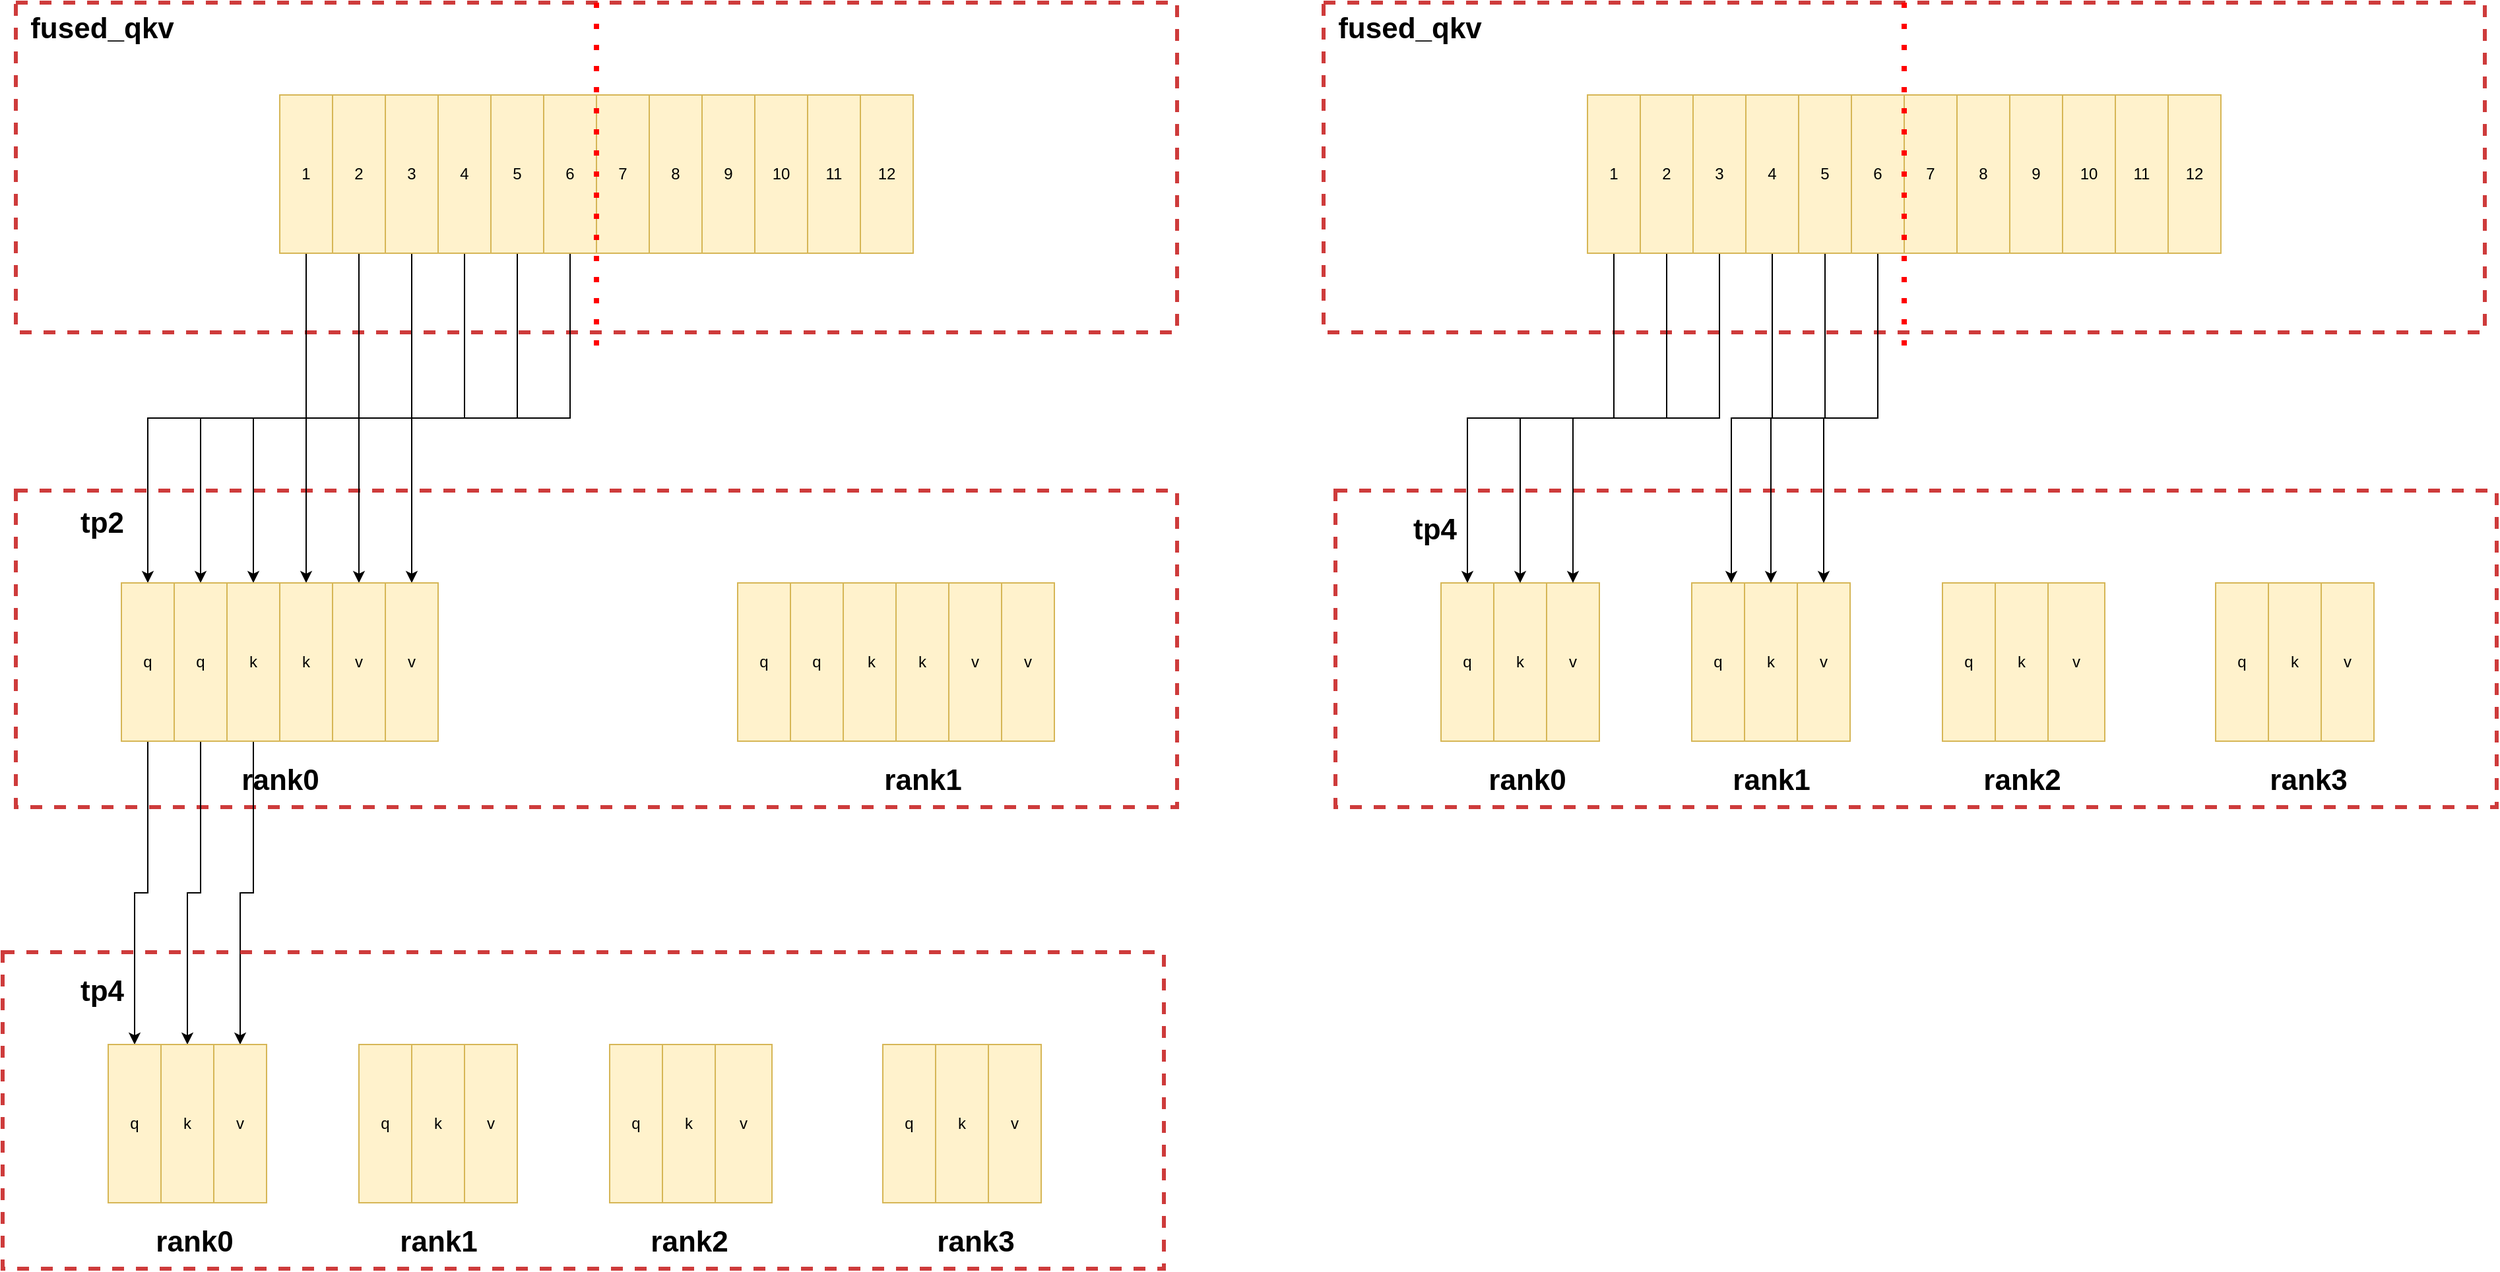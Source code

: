 <mxfile version="28.1.2">
  <diagram name="第 1 页" id="qdPujDKUlXKJ9pawTFB2">
    <mxGraphModel dx="2421" dy="1348" grid="1" gridSize="10" guides="1" tooltips="1" connect="1" arrows="1" fold="1" page="1" pageScale="1" pageWidth="827" pageHeight="1169" math="0" shadow="0">
      <root>
        <mxCell id="0" />
        <mxCell id="1" parent="0" />
        <mxCell id="VnAICG5ymwRhYKLLCskk-14" value="" style="whiteSpace=wrap;html=1;fillColor=none;dashed=1;strokeWidth=3;strokeColor=light-dark(#ce3b3b, #ededed);" vertex="1" parent="1">
          <mxGeometry x="610" y="560" width="880" height="240" as="geometry" />
        </mxCell>
        <mxCell id="VnAICG5ymwRhYKLLCskk-2" value="" style="whiteSpace=wrap;html=1;fillColor=none;dashed=1;strokeWidth=3;strokeColor=light-dark(#ce3b3b, #ededed);" vertex="1" parent="1">
          <mxGeometry x="610" y="190" width="880" height="250" as="geometry" />
        </mxCell>
        <mxCell id="VnAICG5ymwRhYKLLCskk-78" style="edgeStyle=orthogonalEdgeStyle;rounded=0;orthogonalLoop=1;jettySize=auto;html=1;exitX=0.5;exitY=1;exitDx=0;exitDy=0;entryX=0.5;entryY=0;entryDx=0;entryDy=0;" edge="1" parent="1" source="VnAICG5ymwRhYKLLCskk-1" target="VnAICG5ymwRhYKLLCskk-15">
          <mxGeometry relative="1" as="geometry" />
        </mxCell>
        <mxCell id="VnAICG5ymwRhYKLLCskk-1" value="1" style="rounded=0;whiteSpace=wrap;html=1;fillColor=#fff2cc;strokeColor=#d6b656;" vertex="1" parent="1">
          <mxGeometry x="810" y="260" width="40" height="120" as="geometry" />
        </mxCell>
        <mxCell id="VnAICG5ymwRhYKLLCskk-80" style="edgeStyle=orthogonalEdgeStyle;rounded=0;orthogonalLoop=1;jettySize=auto;html=1;exitX=0.5;exitY=1;exitDx=0;exitDy=0;entryX=0.5;entryY=0;entryDx=0;entryDy=0;" edge="1" parent="1" source="VnAICG5ymwRhYKLLCskk-3" target="VnAICG5ymwRhYKLLCskk-16">
          <mxGeometry relative="1" as="geometry" />
        </mxCell>
        <mxCell id="VnAICG5ymwRhYKLLCskk-3" value="2" style="rounded=0;whiteSpace=wrap;html=1;fillColor=#fff2cc;strokeColor=#d6b656;" vertex="1" parent="1">
          <mxGeometry x="850" y="260" width="40" height="120" as="geometry" />
        </mxCell>
        <mxCell id="VnAICG5ymwRhYKLLCskk-81" style="edgeStyle=orthogonalEdgeStyle;rounded=0;orthogonalLoop=1;jettySize=auto;html=1;exitX=0.5;exitY=1;exitDx=0;exitDy=0;entryX=0.5;entryY=0;entryDx=0;entryDy=0;" edge="1" parent="1" source="VnAICG5ymwRhYKLLCskk-4" target="VnAICG5ymwRhYKLLCskk-17">
          <mxGeometry relative="1" as="geometry" />
        </mxCell>
        <mxCell id="VnAICG5ymwRhYKLLCskk-4" value="3" style="rounded=0;whiteSpace=wrap;html=1;fillColor=#fff2cc;strokeColor=#d6b656;" vertex="1" parent="1">
          <mxGeometry x="890" y="260" width="40" height="120" as="geometry" />
        </mxCell>
        <mxCell id="VnAICG5ymwRhYKLLCskk-82" style="edgeStyle=orthogonalEdgeStyle;rounded=0;orthogonalLoop=1;jettySize=auto;html=1;exitX=0.5;exitY=1;exitDx=0;exitDy=0;entryX=0.5;entryY=0;entryDx=0;entryDy=0;" edge="1" parent="1" source="VnAICG5ymwRhYKLLCskk-5" target="VnAICG5ymwRhYKLLCskk-18">
          <mxGeometry relative="1" as="geometry" />
        </mxCell>
        <mxCell id="VnAICG5ymwRhYKLLCskk-5" value="4" style="rounded=0;whiteSpace=wrap;html=1;fillColor=#fff2cc;strokeColor=#d6b656;" vertex="1" parent="1">
          <mxGeometry x="930" y="260" width="40" height="120" as="geometry" />
        </mxCell>
        <mxCell id="VnAICG5ymwRhYKLLCskk-83" style="edgeStyle=orthogonalEdgeStyle;rounded=0;orthogonalLoop=1;jettySize=auto;html=1;exitX=0.5;exitY=1;exitDx=0;exitDy=0;entryX=0.5;entryY=0;entryDx=0;entryDy=0;" edge="1" parent="1" source="VnAICG5ymwRhYKLLCskk-6" target="VnAICG5ymwRhYKLLCskk-19">
          <mxGeometry relative="1" as="geometry" />
        </mxCell>
        <mxCell id="VnAICG5ymwRhYKLLCskk-6" value="5" style="rounded=0;whiteSpace=wrap;html=1;fillColor=#fff2cc;strokeColor=#d6b656;" vertex="1" parent="1">
          <mxGeometry x="970" y="260" width="40" height="120" as="geometry" />
        </mxCell>
        <mxCell id="VnAICG5ymwRhYKLLCskk-84" style="edgeStyle=orthogonalEdgeStyle;rounded=0;orthogonalLoop=1;jettySize=auto;html=1;exitX=0.5;exitY=1;exitDx=0;exitDy=0;entryX=0.5;entryY=0;entryDx=0;entryDy=0;" edge="1" parent="1" source="VnAICG5ymwRhYKLLCskk-7" target="VnAICG5ymwRhYKLLCskk-20">
          <mxGeometry relative="1" as="geometry" />
        </mxCell>
        <mxCell id="VnAICG5ymwRhYKLLCskk-7" value="6" style="rounded=0;whiteSpace=wrap;html=1;fillColor=#fff2cc;strokeColor=#d6b656;" vertex="1" parent="1">
          <mxGeometry x="1010" y="260" width="40" height="120" as="geometry" />
        </mxCell>
        <mxCell id="VnAICG5ymwRhYKLLCskk-8" value="7" style="rounded=0;whiteSpace=wrap;html=1;fillColor=#fff2cc;strokeColor=#d6b656;" vertex="1" parent="1">
          <mxGeometry x="1050" y="260" width="40" height="120" as="geometry" />
        </mxCell>
        <mxCell id="VnAICG5ymwRhYKLLCskk-9" value="8" style="rounded=0;whiteSpace=wrap;html=1;fillColor=#fff2cc;strokeColor=#d6b656;" vertex="1" parent="1">
          <mxGeometry x="1090" y="260" width="40" height="120" as="geometry" />
        </mxCell>
        <mxCell id="VnAICG5ymwRhYKLLCskk-10" value="9" style="rounded=0;whiteSpace=wrap;html=1;fillColor=#fff2cc;strokeColor=#d6b656;" vertex="1" parent="1">
          <mxGeometry x="1130" y="260" width="40" height="120" as="geometry" />
        </mxCell>
        <mxCell id="VnAICG5ymwRhYKLLCskk-11" value="10" style="rounded=0;whiteSpace=wrap;html=1;fillColor=#fff2cc;strokeColor=#d6b656;" vertex="1" parent="1">
          <mxGeometry x="1170" y="260" width="40" height="120" as="geometry" />
        </mxCell>
        <mxCell id="VnAICG5ymwRhYKLLCskk-12" value="11" style="rounded=0;whiteSpace=wrap;html=1;fillColor=#fff2cc;strokeColor=#d6b656;" vertex="1" parent="1">
          <mxGeometry x="1210" y="260" width="40" height="120" as="geometry" />
        </mxCell>
        <mxCell id="VnAICG5ymwRhYKLLCskk-13" value="12" style="rounded=0;whiteSpace=wrap;html=1;fillColor=#fff2cc;strokeColor=#d6b656;" vertex="1" parent="1">
          <mxGeometry x="1250" y="260" width="40" height="120" as="geometry" />
        </mxCell>
        <mxCell id="VnAICG5ymwRhYKLLCskk-106" style="edgeStyle=orthogonalEdgeStyle;rounded=0;orthogonalLoop=1;jettySize=auto;html=1;exitX=0.5;exitY=1;exitDx=0;exitDy=0;entryX=0.5;entryY=0;entryDx=0;entryDy=0;" edge="1" parent="1" source="VnAICG5ymwRhYKLLCskk-15" target="VnAICG5ymwRhYKLLCskk-89">
          <mxGeometry relative="1" as="geometry" />
        </mxCell>
        <mxCell id="VnAICG5ymwRhYKLLCskk-15" value="q" style="rounded=0;whiteSpace=wrap;html=1;fillColor=#fff2cc;strokeColor=#d6b656;" vertex="1" parent="1">
          <mxGeometry x="690" y="630" width="40" height="120" as="geometry" />
        </mxCell>
        <mxCell id="VnAICG5ymwRhYKLLCskk-107" style="edgeStyle=orthogonalEdgeStyle;rounded=0;orthogonalLoop=1;jettySize=auto;html=1;exitX=0.5;exitY=1;exitDx=0;exitDy=0;entryX=0.5;entryY=0;entryDx=0;entryDy=0;" edge="1" parent="1" source="VnAICG5ymwRhYKLLCskk-16" target="VnAICG5ymwRhYKLLCskk-90">
          <mxGeometry relative="1" as="geometry" />
        </mxCell>
        <mxCell id="VnAICG5ymwRhYKLLCskk-16" value="q" style="rounded=0;whiteSpace=wrap;html=1;fillColor=#fff2cc;strokeColor=#d6b656;" vertex="1" parent="1">
          <mxGeometry x="730" y="630" width="40" height="120" as="geometry" />
        </mxCell>
        <mxCell id="VnAICG5ymwRhYKLLCskk-108" style="edgeStyle=orthogonalEdgeStyle;rounded=0;orthogonalLoop=1;jettySize=auto;html=1;exitX=0.5;exitY=1;exitDx=0;exitDy=0;entryX=0.5;entryY=0;entryDx=0;entryDy=0;" edge="1" parent="1" source="VnAICG5ymwRhYKLLCskk-17" target="VnAICG5ymwRhYKLLCskk-91">
          <mxGeometry relative="1" as="geometry" />
        </mxCell>
        <mxCell id="VnAICG5ymwRhYKLLCskk-17" value="k" style="rounded=0;whiteSpace=wrap;html=1;fillColor=#fff2cc;strokeColor=#d6b656;" vertex="1" parent="1">
          <mxGeometry x="770" y="630" width="40" height="120" as="geometry" />
        </mxCell>
        <mxCell id="VnAICG5ymwRhYKLLCskk-18" value="k" style="rounded=0;whiteSpace=wrap;html=1;fillColor=#fff2cc;strokeColor=#d6b656;" vertex="1" parent="1">
          <mxGeometry x="810" y="630" width="40" height="120" as="geometry" />
        </mxCell>
        <mxCell id="VnAICG5ymwRhYKLLCskk-19" value="v" style="rounded=0;whiteSpace=wrap;html=1;fillColor=#fff2cc;strokeColor=#d6b656;" vertex="1" parent="1">
          <mxGeometry x="850" y="630" width="40" height="120" as="geometry" />
        </mxCell>
        <mxCell id="VnAICG5ymwRhYKLLCskk-20" value="v" style="rounded=0;whiteSpace=wrap;html=1;fillColor=#fff2cc;strokeColor=#d6b656;" vertex="1" parent="1">
          <mxGeometry x="890" y="630" width="40" height="120" as="geometry" />
        </mxCell>
        <mxCell id="VnAICG5ymwRhYKLLCskk-21" value="q" style="rounded=0;whiteSpace=wrap;html=1;fillColor=#fff2cc;strokeColor=#d6b656;" vertex="1" parent="1">
          <mxGeometry x="1157" y="630" width="40" height="120" as="geometry" />
        </mxCell>
        <mxCell id="VnAICG5ymwRhYKLLCskk-22" value="q" style="rounded=0;whiteSpace=wrap;html=1;fillColor=#fff2cc;strokeColor=#d6b656;" vertex="1" parent="1">
          <mxGeometry x="1197" y="630" width="40" height="120" as="geometry" />
        </mxCell>
        <mxCell id="VnAICG5ymwRhYKLLCskk-23" value="k" style="rounded=0;whiteSpace=wrap;html=1;fillColor=#fff2cc;strokeColor=#d6b656;" vertex="1" parent="1">
          <mxGeometry x="1237" y="630" width="43" height="120" as="geometry" />
        </mxCell>
        <mxCell id="VnAICG5ymwRhYKLLCskk-24" value="k" style="rounded=0;whiteSpace=wrap;html=1;fillColor=#fff2cc;strokeColor=#d6b656;" vertex="1" parent="1">
          <mxGeometry x="1277" y="630" width="40" height="120" as="geometry" />
        </mxCell>
        <mxCell id="VnAICG5ymwRhYKLLCskk-25" value="v" style="rounded=0;whiteSpace=wrap;html=1;fillColor=#fff2cc;strokeColor=#d6b656;" vertex="1" parent="1">
          <mxGeometry x="1317" y="630" width="40" height="120" as="geometry" />
        </mxCell>
        <mxCell id="VnAICG5ymwRhYKLLCskk-26" value="v" style="rounded=0;whiteSpace=wrap;html=1;fillColor=#fff2cc;strokeColor=#d6b656;" vertex="1" parent="1">
          <mxGeometry x="1357" y="630" width="40" height="120" as="geometry" />
        </mxCell>
        <mxCell id="VnAICG5ymwRhYKLLCskk-27" value="" style="whiteSpace=wrap;html=1;fillColor=none;dashed=1;strokeWidth=3;strokeColor=light-dark(#ce3b3b, #ededed);" vertex="1" parent="1">
          <mxGeometry x="1610" y="560" width="880" height="240" as="geometry" />
        </mxCell>
        <mxCell id="VnAICG5ymwRhYKLLCskk-28" value="q" style="rounded=0;whiteSpace=wrap;html=1;fillColor=#fff2cc;strokeColor=#d6b656;" vertex="1" parent="1">
          <mxGeometry x="1690" y="630" width="40" height="120" as="geometry" />
        </mxCell>
        <mxCell id="VnAICG5ymwRhYKLLCskk-29" value="k" style="rounded=0;whiteSpace=wrap;html=1;fillColor=#fff2cc;strokeColor=#d6b656;" vertex="1" parent="1">
          <mxGeometry x="1730" y="630" width="40" height="120" as="geometry" />
        </mxCell>
        <mxCell id="VnAICG5ymwRhYKLLCskk-30" value="v" style="rounded=0;whiteSpace=wrap;html=1;fillColor=#fff2cc;strokeColor=#d6b656;" vertex="1" parent="1">
          <mxGeometry x="1770" y="630" width="40" height="120" as="geometry" />
        </mxCell>
        <mxCell id="VnAICG5ymwRhYKLLCskk-31" value="q" style="rounded=0;whiteSpace=wrap;html=1;fillColor=#fff2cc;strokeColor=#d6b656;" vertex="1" parent="1">
          <mxGeometry x="1880" y="630" width="40" height="120" as="geometry" />
        </mxCell>
        <mxCell id="VnAICG5ymwRhYKLLCskk-32" value="k" style="rounded=0;whiteSpace=wrap;html=1;fillColor=#fff2cc;strokeColor=#d6b656;" vertex="1" parent="1">
          <mxGeometry x="1920" y="630" width="40" height="120" as="geometry" />
        </mxCell>
        <mxCell id="VnAICG5ymwRhYKLLCskk-33" value="v" style="rounded=0;whiteSpace=wrap;html=1;fillColor=#fff2cc;strokeColor=#d6b656;" vertex="1" parent="1">
          <mxGeometry x="1960" y="630" width="40" height="120" as="geometry" />
        </mxCell>
        <mxCell id="VnAICG5ymwRhYKLLCskk-34" value="q" style="rounded=0;whiteSpace=wrap;html=1;fillColor=#fff2cc;strokeColor=#d6b656;" vertex="1" parent="1">
          <mxGeometry x="2070" y="630" width="40" height="120" as="geometry" />
        </mxCell>
        <mxCell id="VnAICG5ymwRhYKLLCskk-35" value="k" style="rounded=0;whiteSpace=wrap;html=1;fillColor=#fff2cc;strokeColor=#d6b656;" vertex="1" parent="1">
          <mxGeometry x="2110" y="630" width="40" height="120" as="geometry" />
        </mxCell>
        <mxCell id="VnAICG5ymwRhYKLLCskk-36" value="v" style="rounded=0;whiteSpace=wrap;html=1;fillColor=#fff2cc;strokeColor=#d6b656;" vertex="1" parent="1">
          <mxGeometry x="2150" y="630" width="43" height="120" as="geometry" />
        </mxCell>
        <mxCell id="VnAICG5ymwRhYKLLCskk-37" value="q" style="rounded=0;whiteSpace=wrap;html=1;fillColor=#fff2cc;strokeColor=#d6b656;" vertex="1" parent="1">
          <mxGeometry x="2277" y="630" width="40" height="120" as="geometry" />
        </mxCell>
        <mxCell id="VnAICG5ymwRhYKLLCskk-38" value="k" style="rounded=0;whiteSpace=wrap;html=1;fillColor=#fff2cc;strokeColor=#d6b656;" vertex="1" parent="1">
          <mxGeometry x="2317" y="630" width="40" height="120" as="geometry" />
        </mxCell>
        <mxCell id="VnAICG5ymwRhYKLLCskk-39" value="v" style="rounded=0;whiteSpace=wrap;html=1;fillColor=#fff2cc;strokeColor=#d6b656;" vertex="1" parent="1">
          <mxGeometry x="2357" y="630" width="40" height="120" as="geometry" />
        </mxCell>
        <mxCell id="VnAICG5ymwRhYKLLCskk-50" value="&lt;font style=&quot;font-size: 22px;&quot;&gt;&lt;b&gt;fused_qkv&lt;/b&gt;&lt;/font&gt;" style="text;html=1;align=center;verticalAlign=middle;resizable=0;points=[];autosize=1;strokeColor=none;fillColor=none;" vertex="1" parent="1">
          <mxGeometry x="610" y="190" width="130" height="40" as="geometry" />
        </mxCell>
        <mxCell id="VnAICG5ymwRhYKLLCskk-51" value="" style="endArrow=none;dashed=1;html=1;dashPattern=1 3;strokeWidth=4;rounded=0;entryX=0.5;entryY=0;entryDx=0;entryDy=0;strokeColor=#FF0000;" edge="1" parent="1" target="VnAICG5ymwRhYKLLCskk-2">
          <mxGeometry width="50" height="50" relative="1" as="geometry">
            <mxPoint x="1050" y="450" as="sourcePoint" />
            <mxPoint x="1260" y="560" as="targetPoint" />
          </mxGeometry>
        </mxCell>
        <mxCell id="VnAICG5ymwRhYKLLCskk-52" value="&lt;font style=&quot;font-size: 22px;&quot;&gt;&lt;b&gt;tp2&lt;/b&gt;&lt;/font&gt;" style="text;html=1;align=center;verticalAlign=middle;resizable=0;points=[];autosize=1;strokeColor=none;fillColor=none;" vertex="1" parent="1">
          <mxGeometry x="645" y="565" width="60" height="40" as="geometry" />
        </mxCell>
        <mxCell id="VnAICG5ymwRhYKLLCskk-53" value="&lt;font style=&quot;font-size: 22px;&quot;&gt;&lt;b&gt;rank0&lt;/b&gt;&lt;/font&gt;" style="text;html=1;align=center;verticalAlign=middle;resizable=0;points=[];autosize=1;strokeColor=none;fillColor=none;" vertex="1" parent="1">
          <mxGeometry x="770" y="760" width="80" height="40" as="geometry" />
        </mxCell>
        <mxCell id="VnAICG5ymwRhYKLLCskk-54" value="&lt;font style=&quot;font-size: 22px;&quot;&gt;&lt;b&gt;rank1&lt;/b&gt;&lt;/font&gt;" style="text;html=1;align=center;verticalAlign=middle;resizable=0;points=[];autosize=1;strokeColor=none;fillColor=none;" vertex="1" parent="1">
          <mxGeometry x="1257" y="760" width="80" height="40" as="geometry" />
        </mxCell>
        <mxCell id="VnAICG5ymwRhYKLLCskk-55" value="&lt;font style=&quot;font-size: 22px;&quot;&gt;&lt;b&gt;tp4&lt;/b&gt;&lt;/font&gt;" style="text;html=1;align=center;verticalAlign=middle;resizable=0;points=[];autosize=1;strokeColor=none;fillColor=none;" vertex="1" parent="1">
          <mxGeometry x="1655" y="570" width="60" height="40" as="geometry" />
        </mxCell>
        <mxCell id="VnAICG5ymwRhYKLLCskk-56" value="&lt;font style=&quot;font-size: 22px;&quot;&gt;&lt;b&gt;rank0&lt;/b&gt;&lt;/font&gt;" style="text;html=1;align=center;verticalAlign=middle;resizable=0;points=[];autosize=1;strokeColor=none;fillColor=none;" vertex="1" parent="1">
          <mxGeometry x="1715" y="760" width="80" height="40" as="geometry" />
        </mxCell>
        <mxCell id="VnAICG5ymwRhYKLLCskk-57" value="&lt;font style=&quot;font-size: 22px;&quot;&gt;&lt;b&gt;rank1&lt;/b&gt;&lt;/font&gt;" style="text;html=1;align=center;verticalAlign=middle;resizable=0;points=[];autosize=1;strokeColor=none;fillColor=none;" vertex="1" parent="1">
          <mxGeometry x="1900" y="760" width="80" height="40" as="geometry" />
        </mxCell>
        <mxCell id="VnAICG5ymwRhYKLLCskk-58" value="&lt;font style=&quot;font-size: 22px;&quot;&gt;&lt;b&gt;rank2&lt;/b&gt;&lt;/font&gt;" style="text;html=1;align=center;verticalAlign=middle;resizable=0;points=[];autosize=1;strokeColor=none;fillColor=none;" vertex="1" parent="1">
          <mxGeometry x="2090" y="760" width="80" height="40" as="geometry" />
        </mxCell>
        <mxCell id="VnAICG5ymwRhYKLLCskk-59" value="&lt;font style=&quot;font-size: 22px;&quot;&gt;&lt;b&gt;rank3&lt;/b&gt;&lt;/font&gt;" style="text;html=1;align=center;verticalAlign=middle;resizable=0;points=[];autosize=1;strokeColor=none;fillColor=none;" vertex="1" parent="1">
          <mxGeometry x="2307" y="760" width="80" height="40" as="geometry" />
        </mxCell>
        <mxCell id="VnAICG5ymwRhYKLLCskk-60" value="" style="whiteSpace=wrap;html=1;fillColor=none;dashed=1;strokeWidth=3;strokeColor=light-dark(#ce3b3b, #ededed);" vertex="1" parent="1">
          <mxGeometry x="1601" y="190" width="880" height="250" as="geometry" />
        </mxCell>
        <mxCell id="VnAICG5ymwRhYKLLCskk-75" style="edgeStyle=orthogonalEdgeStyle;rounded=0;orthogonalLoop=1;jettySize=auto;html=1;exitX=0.5;exitY=1;exitDx=0;exitDy=0;entryX=0.5;entryY=0;entryDx=0;entryDy=0;" edge="1" parent="1" source="VnAICG5ymwRhYKLLCskk-61" target="VnAICG5ymwRhYKLLCskk-28">
          <mxGeometry relative="1" as="geometry" />
        </mxCell>
        <mxCell id="VnAICG5ymwRhYKLLCskk-61" value="1" style="rounded=0;whiteSpace=wrap;html=1;fillColor=#fff2cc;strokeColor=#d6b656;" vertex="1" parent="1">
          <mxGeometry x="1801" y="260" width="40" height="120" as="geometry" />
        </mxCell>
        <mxCell id="VnAICG5ymwRhYKLLCskk-76" style="edgeStyle=orthogonalEdgeStyle;rounded=0;orthogonalLoop=1;jettySize=auto;html=1;exitX=0.5;exitY=1;exitDx=0;exitDy=0;entryX=0.5;entryY=0;entryDx=0;entryDy=0;" edge="1" parent="1" source="VnAICG5ymwRhYKLLCskk-62" target="VnAICG5ymwRhYKLLCskk-29">
          <mxGeometry relative="1" as="geometry" />
        </mxCell>
        <mxCell id="VnAICG5ymwRhYKLLCskk-62" value="2" style="rounded=0;whiteSpace=wrap;html=1;fillColor=#fff2cc;strokeColor=#d6b656;" vertex="1" parent="1">
          <mxGeometry x="1841" y="260" width="40" height="120" as="geometry" />
        </mxCell>
        <mxCell id="VnAICG5ymwRhYKLLCskk-77" style="edgeStyle=orthogonalEdgeStyle;rounded=0;orthogonalLoop=1;jettySize=auto;html=1;exitX=0.5;exitY=1;exitDx=0;exitDy=0;entryX=0.5;entryY=0;entryDx=0;entryDy=0;" edge="1" parent="1" source="VnAICG5ymwRhYKLLCskk-63" target="VnAICG5ymwRhYKLLCskk-30">
          <mxGeometry relative="1" as="geometry" />
        </mxCell>
        <mxCell id="VnAICG5ymwRhYKLLCskk-63" value="3" style="rounded=0;whiteSpace=wrap;html=1;fillColor=#fff2cc;strokeColor=#d6b656;" vertex="1" parent="1">
          <mxGeometry x="1881" y="260" width="40" height="120" as="geometry" />
        </mxCell>
        <mxCell id="VnAICG5ymwRhYKLLCskk-85" style="edgeStyle=orthogonalEdgeStyle;rounded=0;orthogonalLoop=1;jettySize=auto;html=1;exitX=0.5;exitY=1;exitDx=0;exitDy=0;entryX=0.75;entryY=0;entryDx=0;entryDy=0;" edge="1" parent="1" source="VnAICG5ymwRhYKLLCskk-64" target="VnAICG5ymwRhYKLLCskk-31">
          <mxGeometry relative="1" as="geometry" />
        </mxCell>
        <mxCell id="VnAICG5ymwRhYKLLCskk-64" value="4" style="rounded=0;whiteSpace=wrap;html=1;fillColor=#fff2cc;strokeColor=#d6b656;" vertex="1" parent="1">
          <mxGeometry x="1921" y="260" width="40" height="120" as="geometry" />
        </mxCell>
        <mxCell id="VnAICG5ymwRhYKLLCskk-86" style="edgeStyle=orthogonalEdgeStyle;rounded=0;orthogonalLoop=1;jettySize=auto;html=1;exitX=0.5;exitY=1;exitDx=0;exitDy=0;entryX=0.5;entryY=0;entryDx=0;entryDy=0;" edge="1" parent="1" source="VnAICG5ymwRhYKLLCskk-65" target="VnAICG5ymwRhYKLLCskk-32">
          <mxGeometry relative="1" as="geometry" />
        </mxCell>
        <mxCell id="VnAICG5ymwRhYKLLCskk-65" value="5" style="rounded=0;whiteSpace=wrap;html=1;fillColor=#fff2cc;strokeColor=#d6b656;" vertex="1" parent="1">
          <mxGeometry x="1961" y="260" width="40" height="120" as="geometry" />
        </mxCell>
        <mxCell id="VnAICG5ymwRhYKLLCskk-87" style="edgeStyle=orthogonalEdgeStyle;rounded=0;orthogonalLoop=1;jettySize=auto;html=1;exitX=0.5;exitY=1;exitDx=0;exitDy=0;entryX=0.5;entryY=0;entryDx=0;entryDy=0;" edge="1" parent="1" source="VnAICG5ymwRhYKLLCskk-66" target="VnAICG5ymwRhYKLLCskk-33">
          <mxGeometry relative="1" as="geometry" />
        </mxCell>
        <mxCell id="VnAICG5ymwRhYKLLCskk-66" value="6" style="rounded=0;whiteSpace=wrap;html=1;fillColor=#fff2cc;strokeColor=#d6b656;" vertex="1" parent="1">
          <mxGeometry x="2001" y="260" width="40" height="120" as="geometry" />
        </mxCell>
        <mxCell id="VnAICG5ymwRhYKLLCskk-67" value="7" style="rounded=0;whiteSpace=wrap;html=1;fillColor=#fff2cc;strokeColor=#d6b656;" vertex="1" parent="1">
          <mxGeometry x="2041" y="260" width="40" height="120" as="geometry" />
        </mxCell>
        <mxCell id="VnAICG5ymwRhYKLLCskk-68" value="8" style="rounded=0;whiteSpace=wrap;html=1;fillColor=#fff2cc;strokeColor=#d6b656;" vertex="1" parent="1">
          <mxGeometry x="2081" y="260" width="40" height="120" as="geometry" />
        </mxCell>
        <mxCell id="VnAICG5ymwRhYKLLCskk-69" value="9" style="rounded=0;whiteSpace=wrap;html=1;fillColor=#fff2cc;strokeColor=#d6b656;" vertex="1" parent="1">
          <mxGeometry x="2121" y="260" width="40" height="120" as="geometry" />
        </mxCell>
        <mxCell id="VnAICG5ymwRhYKLLCskk-70" value="10" style="rounded=0;whiteSpace=wrap;html=1;fillColor=#fff2cc;strokeColor=#d6b656;" vertex="1" parent="1">
          <mxGeometry x="2161" y="260" width="40" height="120" as="geometry" />
        </mxCell>
        <mxCell id="VnAICG5ymwRhYKLLCskk-71" value="11" style="rounded=0;whiteSpace=wrap;html=1;fillColor=#fff2cc;strokeColor=#d6b656;" vertex="1" parent="1">
          <mxGeometry x="2201" y="260" width="40" height="120" as="geometry" />
        </mxCell>
        <mxCell id="VnAICG5ymwRhYKLLCskk-72" value="12" style="rounded=0;whiteSpace=wrap;html=1;fillColor=#fff2cc;strokeColor=#d6b656;" vertex="1" parent="1">
          <mxGeometry x="2241" y="260" width="40" height="120" as="geometry" />
        </mxCell>
        <mxCell id="VnAICG5ymwRhYKLLCskk-73" value="&lt;font style=&quot;font-size: 22px;&quot;&gt;&lt;b&gt;fused_qkv&lt;/b&gt;&lt;/font&gt;" style="text;html=1;align=center;verticalAlign=middle;resizable=0;points=[];autosize=1;strokeColor=none;fillColor=none;" vertex="1" parent="1">
          <mxGeometry x="1601" y="190" width="130" height="40" as="geometry" />
        </mxCell>
        <mxCell id="VnAICG5ymwRhYKLLCskk-74" value="" style="endArrow=none;dashed=1;html=1;dashPattern=1 3;strokeWidth=4;rounded=0;entryX=0.5;entryY=0;entryDx=0;entryDy=0;strokeColor=#FF0000;" edge="1" parent="1" target="VnAICG5ymwRhYKLLCskk-60">
          <mxGeometry width="50" height="50" relative="1" as="geometry">
            <mxPoint x="2041" y="450" as="sourcePoint" />
            <mxPoint x="2251" y="560" as="targetPoint" />
          </mxGeometry>
        </mxCell>
        <mxCell id="VnAICG5ymwRhYKLLCskk-88" value="" style="whiteSpace=wrap;html=1;fillColor=none;dashed=1;strokeWidth=3;strokeColor=light-dark(#ce3b3b, #ededed);" vertex="1" parent="1">
          <mxGeometry x="600" y="910" width="880" height="240" as="geometry" />
        </mxCell>
        <mxCell id="VnAICG5ymwRhYKLLCskk-89" value="q" style="rounded=0;whiteSpace=wrap;html=1;fillColor=#fff2cc;strokeColor=#d6b656;" vertex="1" parent="1">
          <mxGeometry x="680" y="980" width="40" height="120" as="geometry" />
        </mxCell>
        <mxCell id="VnAICG5ymwRhYKLLCskk-90" value="k" style="rounded=0;whiteSpace=wrap;html=1;fillColor=#fff2cc;strokeColor=#d6b656;" vertex="1" parent="1">
          <mxGeometry x="720" y="980" width="40" height="120" as="geometry" />
        </mxCell>
        <mxCell id="VnAICG5ymwRhYKLLCskk-91" value="v" style="rounded=0;whiteSpace=wrap;html=1;fillColor=#fff2cc;strokeColor=#d6b656;" vertex="1" parent="1">
          <mxGeometry x="760" y="980" width="40" height="120" as="geometry" />
        </mxCell>
        <mxCell id="VnAICG5ymwRhYKLLCskk-92" value="q" style="rounded=0;whiteSpace=wrap;html=1;fillColor=#fff2cc;strokeColor=#d6b656;" vertex="1" parent="1">
          <mxGeometry x="870" y="980" width="40" height="120" as="geometry" />
        </mxCell>
        <mxCell id="VnAICG5ymwRhYKLLCskk-93" value="k" style="rounded=0;whiteSpace=wrap;html=1;fillColor=#fff2cc;strokeColor=#d6b656;" vertex="1" parent="1">
          <mxGeometry x="910" y="980" width="40" height="120" as="geometry" />
        </mxCell>
        <mxCell id="VnAICG5ymwRhYKLLCskk-94" value="v" style="rounded=0;whiteSpace=wrap;html=1;fillColor=#fff2cc;strokeColor=#d6b656;" vertex="1" parent="1">
          <mxGeometry x="950" y="980" width="40" height="120" as="geometry" />
        </mxCell>
        <mxCell id="VnAICG5ymwRhYKLLCskk-95" value="q" style="rounded=0;whiteSpace=wrap;html=1;fillColor=#fff2cc;strokeColor=#d6b656;" vertex="1" parent="1">
          <mxGeometry x="1060" y="980" width="40" height="120" as="geometry" />
        </mxCell>
        <mxCell id="VnAICG5ymwRhYKLLCskk-96" value="k" style="rounded=0;whiteSpace=wrap;html=1;fillColor=#fff2cc;strokeColor=#d6b656;" vertex="1" parent="1">
          <mxGeometry x="1100" y="980" width="40" height="120" as="geometry" />
        </mxCell>
        <mxCell id="VnAICG5ymwRhYKLLCskk-97" value="v" style="rounded=0;whiteSpace=wrap;html=1;fillColor=#fff2cc;strokeColor=#d6b656;" vertex="1" parent="1">
          <mxGeometry x="1140" y="980" width="43" height="120" as="geometry" />
        </mxCell>
        <mxCell id="VnAICG5ymwRhYKLLCskk-98" value="q" style="rounded=0;whiteSpace=wrap;html=1;fillColor=#fff2cc;strokeColor=#d6b656;" vertex="1" parent="1">
          <mxGeometry x="1267" y="980" width="40" height="120" as="geometry" />
        </mxCell>
        <mxCell id="VnAICG5ymwRhYKLLCskk-99" value="k" style="rounded=0;whiteSpace=wrap;html=1;fillColor=#fff2cc;strokeColor=#d6b656;" vertex="1" parent="1">
          <mxGeometry x="1307" y="980" width="40" height="120" as="geometry" />
        </mxCell>
        <mxCell id="VnAICG5ymwRhYKLLCskk-100" value="v" style="rounded=0;whiteSpace=wrap;html=1;fillColor=#fff2cc;strokeColor=#d6b656;" vertex="1" parent="1">
          <mxGeometry x="1347" y="980" width="40" height="120" as="geometry" />
        </mxCell>
        <mxCell id="VnAICG5ymwRhYKLLCskk-101" value="&lt;font style=&quot;font-size: 22px;&quot;&gt;&lt;b&gt;tp4&lt;/b&gt;&lt;/font&gt;" style="text;html=1;align=center;verticalAlign=middle;resizable=0;points=[];autosize=1;strokeColor=none;fillColor=none;" vertex="1" parent="1">
          <mxGeometry x="645" y="920" width="60" height="40" as="geometry" />
        </mxCell>
        <mxCell id="VnAICG5ymwRhYKLLCskk-102" value="&lt;font style=&quot;font-size: 22px;&quot;&gt;&lt;b&gt;rank0&lt;/b&gt;&lt;/font&gt;" style="text;html=1;align=center;verticalAlign=middle;resizable=0;points=[];autosize=1;strokeColor=none;fillColor=none;" vertex="1" parent="1">
          <mxGeometry x="705" y="1110" width="80" height="40" as="geometry" />
        </mxCell>
        <mxCell id="VnAICG5ymwRhYKLLCskk-103" value="&lt;font style=&quot;font-size: 22px;&quot;&gt;&lt;b&gt;rank1&lt;/b&gt;&lt;/font&gt;" style="text;html=1;align=center;verticalAlign=middle;resizable=0;points=[];autosize=1;strokeColor=none;fillColor=none;" vertex="1" parent="1">
          <mxGeometry x="890" y="1110" width="80" height="40" as="geometry" />
        </mxCell>
        <mxCell id="VnAICG5ymwRhYKLLCskk-104" value="&lt;font style=&quot;font-size: 22px;&quot;&gt;&lt;b&gt;rank2&lt;/b&gt;&lt;/font&gt;" style="text;html=1;align=center;verticalAlign=middle;resizable=0;points=[];autosize=1;strokeColor=none;fillColor=none;" vertex="1" parent="1">
          <mxGeometry x="1080" y="1110" width="80" height="40" as="geometry" />
        </mxCell>
        <mxCell id="VnAICG5ymwRhYKLLCskk-105" value="&lt;font style=&quot;font-size: 22px;&quot;&gt;&lt;b&gt;rank3&lt;/b&gt;&lt;/font&gt;" style="text;html=1;align=center;verticalAlign=middle;resizable=0;points=[];autosize=1;strokeColor=none;fillColor=none;" vertex="1" parent="1">
          <mxGeometry x="1297" y="1110" width="80" height="40" as="geometry" />
        </mxCell>
      </root>
    </mxGraphModel>
  </diagram>
</mxfile>
